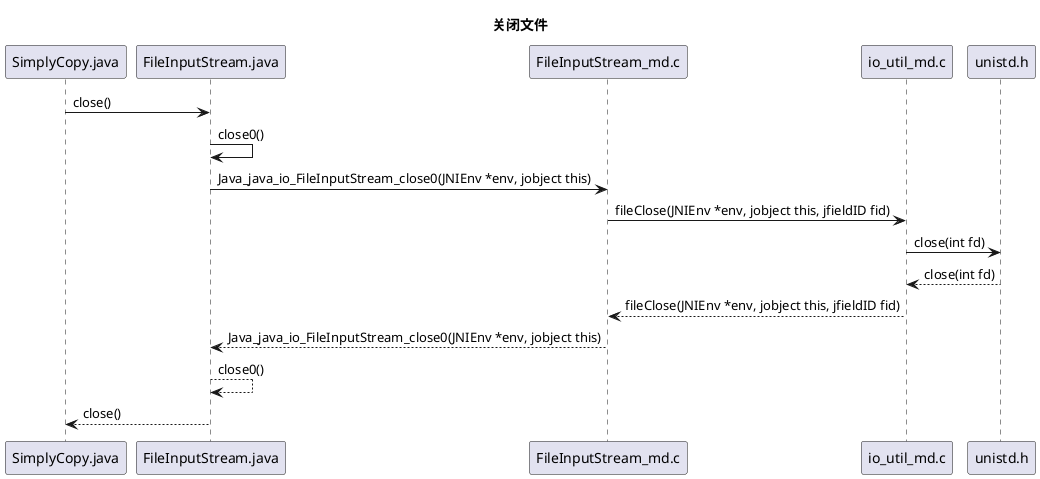 @startuml

title 关闭文件

SimplyCopy.java -> FileInputStream.java : close()

FileInputStream.java -> FileInputStream.java : close0()

FileInputStream.java -> FileInputStream_md.c : Java_java_io_FileInputStream_close0(JNIEnv *env, jobject this)

FileInputStream_md.c -> io_util_md.c : fileClose(JNIEnv *env, jobject this, jfieldID fid)

io_util_md.c -> unistd.h : close(int fd)

io_util_md.c <-- unistd.h : close(int fd)

FileInputStream_md.c <-- io_util_md.c : fileClose(JNIEnv *env, jobject this, jfieldID fid)

FileInputStream.java <-- FileInputStream_md.c : Java_java_io_FileInputStream_close0(JNIEnv *env, jobject this)

FileInputStream.java --> FileInputStream.java : close0()

SimplyCopy.java  <-- FileInputStream.java : close()

@enduml